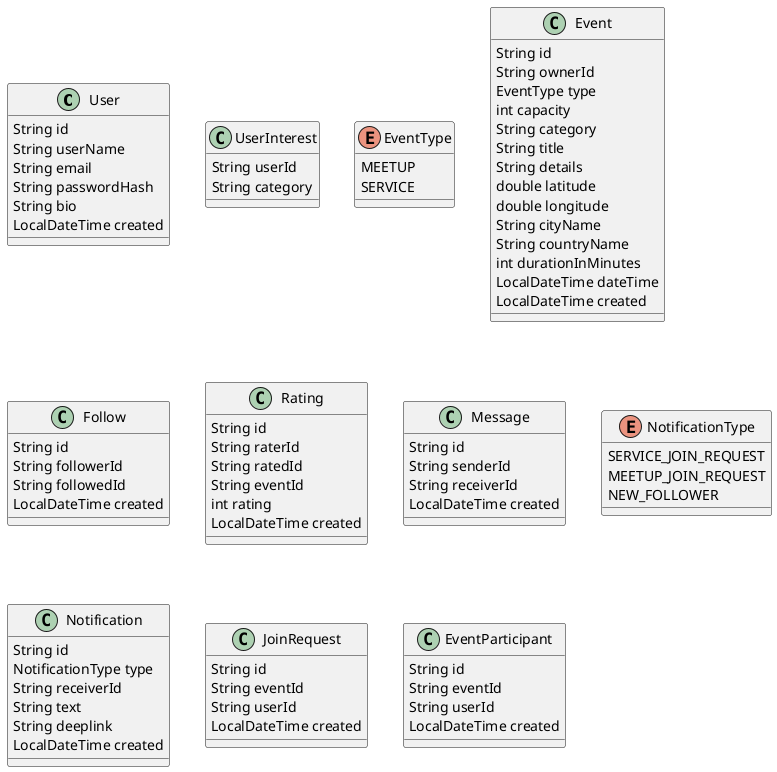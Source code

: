 @startuml Class
class User {
    String id
    String userName
    String email
    String passwordHash
    String bio
    LocalDateTime created
}

class UserInterest {
    String userId
    String category
}

enum EventType {
    MEETUP
    SERVICE
}

class Event {
    String id
    String ownerId
    EventType type
    int capacity
    String category
    String title
    String details
    double latitude
    double longitude
    String cityName
    String countryName
    int durationInMinutes
    LocalDateTime dateTime
    LocalDateTime created
}

class Follow {
    String id
    String followerId
    String followedId
    LocalDateTime created
}

class Rating {
    String id
    String raterId
    String ratedId
    String eventId
    int rating
    LocalDateTime created
}

class Message {
    String id
    String senderId
    String receiverId
    LocalDateTime created
}

enum NotificationType {
    SERVICE_JOIN_REQUEST
    MEETUP_JOIN_REQUEST
    NEW_FOLLOWER
}

class Notification {
    String id
    NotificationType type
    String receiverId
    String text
    String deeplink
    LocalDateTime created
}

class JoinRequest {
    String id
    String eventId
    String userId
    LocalDateTime created
}

class EventParticipant {
    String id
    String eventId
    String userId
    LocalDateTime created
}

@enduml

